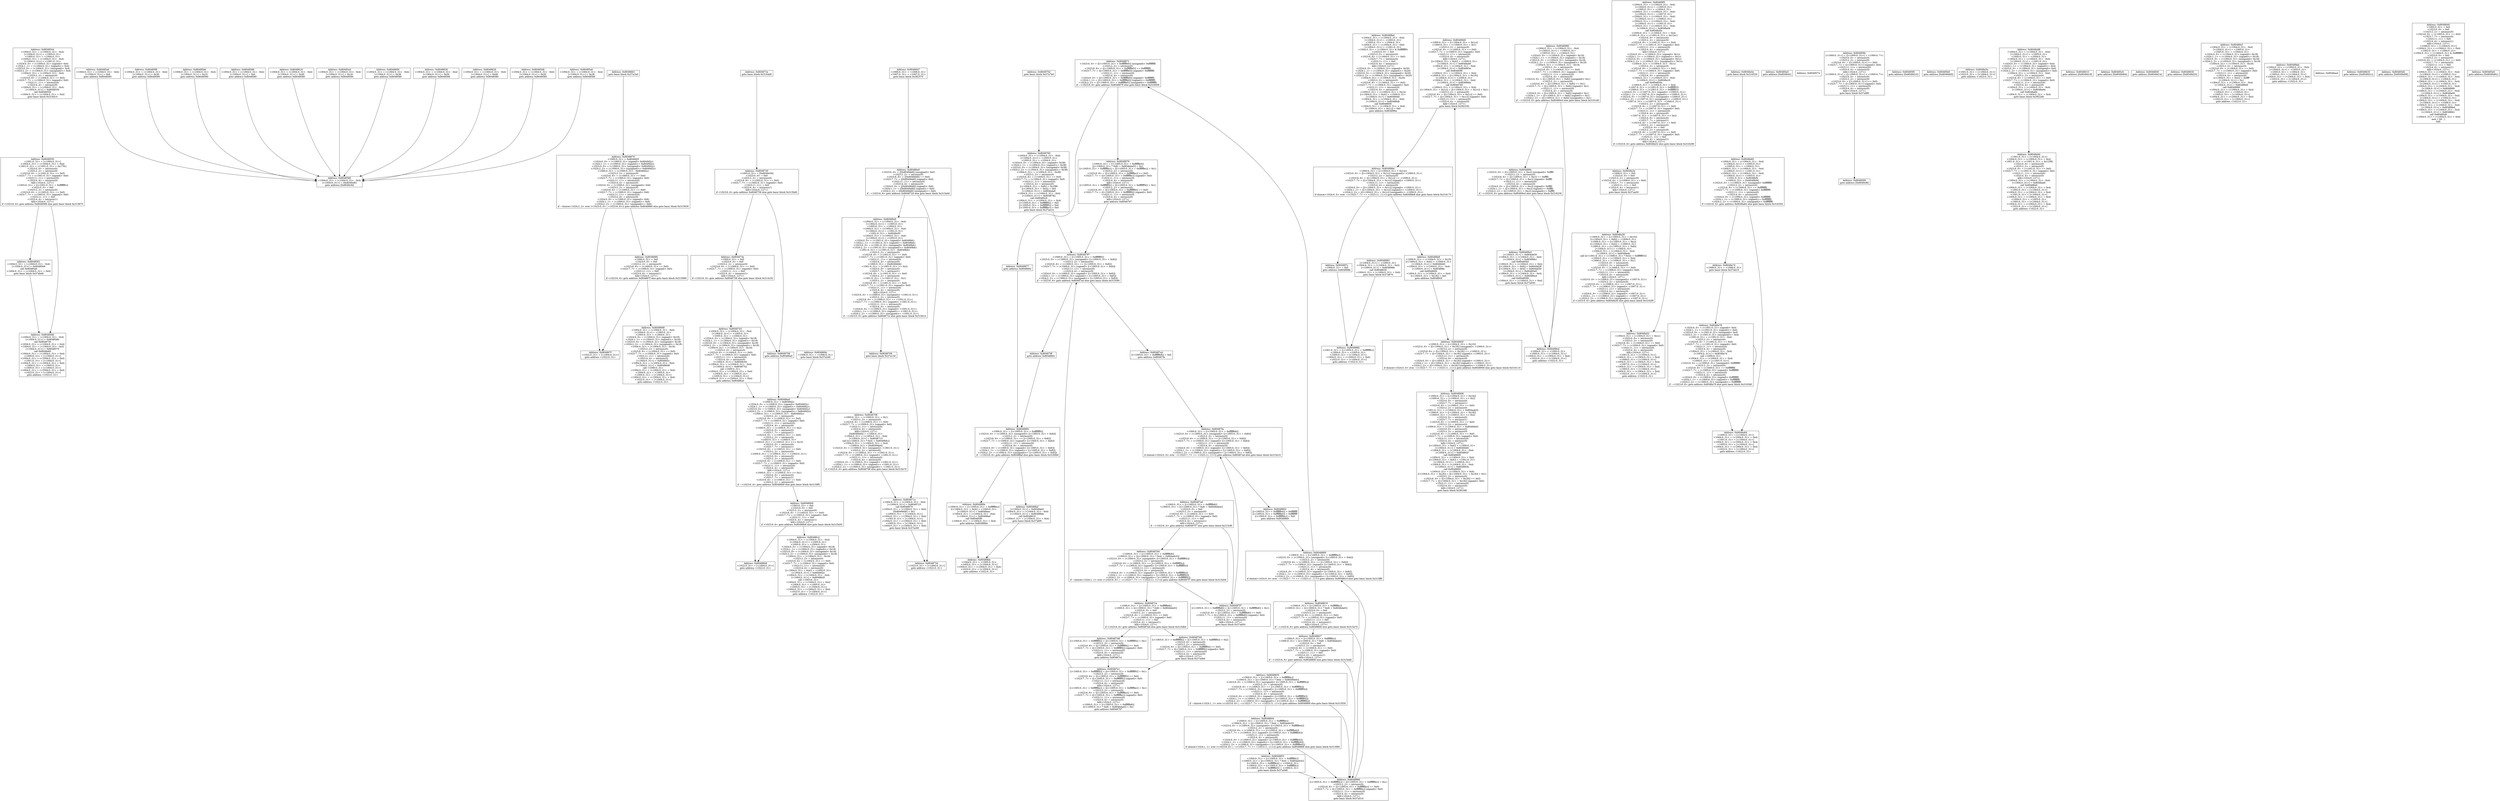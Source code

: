 digraph Program0x3138a0 {
basicBlock0x315810 [shape=box,label="Address: 0x8048544\n<1004:0..31> = (<1004:0..31> - 0x4)\n[<1004:0..31>] = <1005:0..31>\n<1005:0..31> = <1004:0..31>\n<1004:0..31> = (<1004:0..31> - 0x4)\n[<1004:0..31>] = <1001:0..31>\n<1024:0..0> = (<1004:0..31> (signed)< 0x4)\n<1024:1..1> = (<1004:0..31> (signed)<= 0x4)\n<1023:0..0> = (<1004:0..31> (unsigned)< 0x4)\n<1024:2..2> = (<1004:0..31> (unsigned)<= 0x4)\n<1004:0..31> = (<1004:0..31> - 0x4)\n<1023:2..2> = intrinsic(0)\n<1023:6..6> = (<1004:0..31> == 0x0)\n<1023:7..7> = (<1004:0..31> (signed)< 0x0)\n<1023:11..11> = intrinsic(0)\n<1023:4..4> = intrinsic(0)\n<1004:0..31> = (<1004:0..31> - 0x4)\n[<1004:0..31>] = 0x8048550\ncall 0x8048550\n<1004:0..31> = (<1004:0..31> + 0x4)\ngoto basic block 0x316410\n"];
basicBlock0x315870 [shape=box,label="Address: 0x8048561\n<1004:0..31> = (<1004:0..31> - 0x4)\n[<1004:0..31>] = 0x8048566\ncall 0x80485a0\n<1004:0..31> = (<1004:0..31> + 0x4)\ngoto basic block 0x37abd0\n"];
basicBlock0x3158d0 [shape=box,label="Address: 0x8048580\n<1004:0..31> = (<1004:0..31> - 0x4)\n[<1004:0..31>] = [0x8049cf0]\ngoto address [0x8049cf4]\n"];
basicBlock0x315930 [shape=box,label="Address: 0x804867f\n<1022:0..31> = [<1004:0..31>]\ngoto address <1022:0..31>\n"];
basicBlock0x315990 [shape=box,label="Address: 0x8048689\n<1004:0..31> = (<1004:0..31> - 0x4)\n[<1004:0..31>] = <1005:0..31>\n<1005:0..31> = <1004:0..31>\n<1024:0..0> = (<1004:0..31> (signed)< 0x18)\n<1024:1..1> = (<1004:0..31> (signed)<= 0x18)\n<1023:0..0> = (<1004:0..31> (unsigned)< 0x18)\n<1024:2..2> = (<1004:0..31> (unsigned)<= 0x18)\n<1004:0..31> = (<1004:0..31> - 0x18)\n<1023:2..2> = intrinsic(0)\n<1023:6..6> = (<1004:0..31> == 0x0)\n<1023:7..7> = (<1004:0..31> (signed)< 0x0)\n<1023:11..11> = intrinsic(0)\n<1023:4..4> = intrinsic(0)\n[<1004:0..31>] = 0x8049d2c\n<1004:0..31> = (<1004:0..31> - 0x4)\n[<1004:0..31>] = 0x8048698\ncall <1000:0..31>\n<1004:0..31> = (<1004:0..31> + 0x4)\n<1004:0..31> = <1005:0..31>\n<1005:0..31> = [<1004:0..31>]\n<1004:0..31> = (<1004:0..31> + 0x4)\n<1022:0..31> = [<1004:0..31>]\ngoto address <1022:0..31>\n"];
basicBlock0x3159f0 [shape=box,label="Address: 0x80486b8\n<1022:0..31> = [<1004:0..31>]\ngoto address <1022:0..31>\n"];
basicBlock0x315a50 [shape=box,label="Address: 0x80486c2\n<1004:0..31> = (<1004:0..31> - 0x4)\n[<1004:0..31>] = <1005:0..31>\n<1005:0..31> = <1004:0..31>\n<1024:0..0> = (<1004:0..31> (signed)< 0x18)\n<1024:1..1> = (<1004:0..31> (signed)<= 0x18)\n<1023:0..0> = (<1004:0..31> (unsigned)< 0x18)\n<1024:2..2> = (<1004:0..31> (unsigned)<= 0x18)\n<1004:0..31> = (<1004:0..31> - 0x18)\n<1023:2..2> = intrinsic(0)\n<1023:6..6> = (<1004:0..31> == 0x0)\n<1023:7..7> = (<1004:0..31> (signed)< 0x0)\n<1023:11..11> = intrinsic(0)\n<1023:4..4> = intrinsic(0)\n[(<1004:0..31> + 0x4)] = <1000:0..31>\n[<1004:0..31>] = 0x8049d2c\n<1004:0..31> = (<1004:0..31> - 0x4)\n[<1004:0..31>] = 0x80486d5\ncall <1003:0..31>\n<1004:0..31> = (<1004:0..31> + 0x4)\n<1004:0..31> = <1005:0..31>\n<1005:0..31> = [<1004:0..31>]\n<1004:0..31> = (<1004:0..31> + 0x4)\n<1022:0..31> = [<1004:0..31>]\ngoto address <1022:0..31>\n"];
basicBlock0x315ab0 [shape=box,label="Address: 0x80486e9\n<1004:0..31> = (<1004:0..31> - 0x4)\n[<1004:0..31>] = <1005:0..31>\n<1005:0..31> = <1004:0..31>\n<1004:0..31> = (<1004:0..31> - 0x4)\n[<1004:0..31>] = <1001:0..31>\n<1001:0..31> = 0x8049c00\n<1004:0..31> = (<1004:0..31> - 0x4)\n[<1004:0..31>] = <1003:0..31>\n<1024:0..0> = (<1001:0..31> (signed)< 0x8049bfc)\n<1024:1..1> = (<1001:0..31> (signed)<= 0x8049bfc)\n<1023:0..0> = (<1001:0..31> (unsigned)< 0x8049bfc)\n<1024:2..2> = (<1001:0..31> (unsigned)<= 0x8049bfc)\n<1001:0..31> = (<1001:0..31> - 0x8049bfc)\n<1023:2..2> = intrinsic(0)\n<1023:6..6> = (<1001:0..31> == 0x0)\n<1023:7..7> = (<1001:0..31> (signed)< 0x0)\n<1023:11..11> = intrinsic(0)\n<1023:4..4> = intrinsic(0)\n<1000:0..31> = [0x8049dd4]\n<1001:0..31> = (<1001:0..31> >> 0x2)\n<1023:0..0> = intrinsic(0)\n<1023:7..7> = intrinsic(1)\n<1023:6..6> = (<1001:0..31> == 0x0)\n<1023:2..2> = intrinsic(0)\n<1001:0..31> = (<1001:0..31> - 0x1)\n<1023:2..2> = intrinsic(0)\n<1023:6..6> = (<1001:0..31> == 0x0)\n<1023:7..7> = (<1001:0..31> (signed)< 0x0)\n<1023:11..11> = intrinsic(0)\n<1023:4..4> = intrinsic(0)\nkill(<1024:0..127>)\n<1023:0..0> = (<1000:0..31> (unsigned)< <1001:0..31>)\n<1023:2..2> = intrinsic(0)\n<1023:6..6> = (<1000:0..31> == <1001:0..31>)\n<1023:7..7> = (<1000:0..31> (signed)< <1001:0..31>)\n<1023:11..11> = intrinsic(0)\n<1023:4..4> = intrinsic(0)\n<1024:0..0> = (<1000:0..31> (signed)< <1001:0..31>)\n<1024:1..1> = (<1000:0..31> (signed)<= <1001:0..31>)\n<1024:2..2> = (<1000:0..31> (unsigned)<= <1001:0..31>)\nif ~<1023:0..0> goto address 0x804871e else goto basic block 0x315b10\n"];
basicBlock0x315b10 [shape=box,label="Address: 0x8048706\ngoto basic block 0x37a150\n"];
basicBlock0x315b70 [shape=box,label="Address: 0x804871e\n<1004:0..31> = (<1004:0..31> - 0x4)\n[<1004:0..31>] = 0x8048723\ncall 0x8048670\n<1004:0..31> = (<1004:0..31> + 0x4)\n[0x8049dd0] = 0x1\n<1000:0..31> = [<1004:0..31>]\n<1004:0..31> = (<1004:0..31> + 0x4)\n<1001:0..31> = [<1004:0..31>]\n<1004:0..31> = (<1004:0..31> + 0x4)\n<1005:0..31> = [<1004:0..31>]\n<1004:0..31> = (<1004:0..31> + 0x4)\ngoto basic block 0x37ac90\n"];
basicBlock0x315bd0 [shape=box,label="Address: 0x804873a\n<1000:0..31> = 0x0\n<1023:0..0> = 0x0\n<1023:2..2> = intrinsic(0)\n<1023:6..6> = (<1000:0..31> == 0x0)\n<1023:7..7> = (<1000:0..31> (signed)< 0x0)\n<1023:11..11> = 0x0\n<1023:4..4> = intrinsic(1)\nkill(<1024:0..127>)\nif <1023:6..6> goto address 0x8048758 else goto basic block 0x315c30\n"];
basicBlock0x315c30 [shape=box,label="Address: 0x8048743\n<1004:0..31> = (<1004:0..31> - 0x4)\n[<1004:0..31>] = <1005:0..31>\n<1005:0..31> = <1004:0..31>\n<1024:0..0> = (<1004:0..31> (signed)< 0x18)\n<1024:1..1> = (<1004:0..31> (signed)<= 0x18)\n<1023:0..0> = (<1004:0..31> (unsigned)< 0x18)\n<1024:2..2> = (<1004:0..31> (unsigned)<= 0x18)\n<1004:0..31> = (<1004:0..31> - 0x18)\n<1023:2..2> = intrinsic(0)\n<1023:6..6> = (<1004:0..31> == 0x0)\n<1023:7..7> = (<1004:0..31> (signed)< 0x0)\n<1023:11..11> = intrinsic(0)\n<1023:4..4> = intrinsic(0)\n[<1004:0..31>] = 0x8049c04\n<1004:0..31> = (<1004:0..31> - 0x4)\n[<1004:0..31>] = 0x8048752\ncall <1000:0..31>\n<1004:0..31> = (<1004:0..31> + 0x4)\n<1004:0..31> = <1005:0..31>\n<1005:0..31> = [<1004:0..31>]\n<1004:0..31> = (<1004:0..31> + 0x4)\ngoto address 0x80486a0\n"];
basicBlock0x315c90 [shape=box,label="Address: 0x804879f\ngoto address 0x8048892\n"];
basicBlock0x315cf0 [shape=box,label="Address: 0x80487bb\n<1000:0..31> = [(<1005:0..31> + 0xffffffe8)]\n<1000:0..31> = [((<1000:0..31> * 0x4) + 0x804adc0)]\n<1023:0..0> = (<1000:0..31> (unsigned)< [(<1005:0..31> + 0xfffffff4)])\n<1023:2..2> = intrinsic(0)\n<1023:6..6> = (<1000:0..31> == [(<1005:0..31> + 0xfffffff4)])\n<1023:7..7> = (<1000:0..31> (signed)< [(<1005:0..31> + 0xfffffff4)])\n<1023:11..11> = intrinsic(0)\n<1023:4..4> = intrinsic(0)\n<1024:0..0> = (<1000:0..31> (signed)< [(<1005:0..31> + 0xfffffff4)])\n<1024:1..1> = (<1000:0..31> (signed)<= [(<1005:0..31> + 0xfffffff4)])\n<1024:2..2> = (<1000:0..31> (unsigned)<= [(<1005:0..31> + 0xfffffff4)])\nif ~choice(<1024:1..1> over (<1023:6..6> | ~(<1023:7..7> == <1023:11..11>))) goto address 0x80487f7 else goto basic block 0x315d50\n"];
basicBlock0x315d50 [shape=box,label="Address: 0x80487ca\n<1000:0..31> = [(<1005:0..31> + 0xffffffe8)]\n<1000:0..31> = [((<1000:0..31> * 0x8) + 0x804bda0)]\n<1023:0..0> = 0x0\n<1023:2..2> = intrinsic(0)\n<1023:6..6> = (<1000:0..31> == 0x0)\n<1023:7..7> = (<1000:0..31> (signed)< 0x0)\n<1023:11..11> = 0x0\n<1023:4..4> = intrinsic(1)\nkill(<1024:0..127>)\nif <1023:6..6> goto address 0x80487dd else goto basic block 0x315db0\n"];
basicBlock0x315db0 [shape=box,label="Address: 0x80487d8\n[(<1005:0..31> + 0xfffffff4)] = ([(<1005:0..31> + 0xfffffff4)] + 0x1)\n<1023:2..2> = intrinsic(0)\n<1023:6..6> = ([(<1005:0..31> + 0xfffffff4)] == 0x0)\n<1023:7..7> = ([(<1005:0..31> + 0xfffffff4)] (signed)< 0x0)\n<1023:11..11> = intrinsic(0)\n<1023:4..4> = intrinsic(0)\nkill(<1024:0..127>)\ngoto address 0x80487e1\n"];
basicBlock0x315e10 [shape=box,label="Address: 0x8048802\n[(<1005:0..31> + 0xffffffe4)] = 0xffffffff\n[(<1005:0..31> + 0xffffffe0)] = 0xffffffff\n[(<1005:0..31> + 0xffffffdc)] = 0x0\ngoto address 0x8048869\n"];
basicBlock0x315e70 [shape=box,label="Address: 0x8048827\n<1000:0..31> = [(<1005:0..31> + 0xffffffdc)]\n<1000:0..31> = [((<1000:0..31> * 0x8) + 0x804bda4)]\n<1023:0..0> = 0x0\n<1023:2..2> = intrinsic(0)\n<1023:6..6> = (<1000:0..31> == 0x0)\n<1023:7..7> = (<1000:0..31> (signed)< 0x0)\n<1023:11..11> = 0x0\n<1023:4..4> = intrinsic(1)\nkill(<1024:0..127>)\nif ~<1023:6..6> goto address 0x8048866 else goto basic block 0x315ed0\n"];
basicBlock0x315ed0 [shape=box,label="Address: 0x8048835\n<1000:0..31> = [(<1005:0..31> + 0xffffffdc)]\n<1000:0..31> = [((<1000:0..31> * 0x4) + 0x8049de0)]\n<1023:0..0> = (<1000:0..31> (unsigned)< [(<1005:0..31> + 0xfffffff4)])\n<1023:2..2> = intrinsic(0)\n<1023:6..6> = (<1000:0..31> == [(<1005:0..31> + 0xfffffff4)])\n<1023:7..7> = (<1000:0..31> (signed)< [(<1005:0..31> + 0xfffffff4)])\n<1023:11..11> = intrinsic(0)\n<1023:4..4> = intrinsic(0)\n<1024:0..0> = (<1000:0..31> (signed)< [(<1005:0..31> + 0xfffffff4)])\n<1024:1..1> = (<1000:0..31> (signed)<= [(<1005:0..31> + 0xfffffff4)])\n<1024:2..2> = (<1000:0..31> (unsigned)<= [(<1005:0..31> + 0xfffffff4)])\nif ~choice(<1024:1..1> over (<1023:6..6> | ~(<1023:7..7> == <1023:11..11>))) goto address 0x8048866 else goto basic block 0x315f30\n"];
basicBlock0x315f30 [shape=box,label="Address: 0x8048844\n<1000:0..31> = [(<1005:0..31> + 0xffffffdc)]\n<1000:0..31> = [((<1000:0..31> * 0x4) + 0x804adc0)]\n<1023:0..0> = (<1000:0..31> (unsigned)< [(<1005:0..31> + 0xffffffe4)])\n<1023:2..2> = intrinsic(0)\n<1023:6..6> = (<1000:0..31> == [(<1005:0..31> + 0xffffffe4)])\n<1023:7..7> = (<1000:0..31> (signed)< [(<1005:0..31> + 0xffffffe4)])\n<1023:11..11> = intrinsic(0)\n<1023:4..4> = intrinsic(0)\n<1024:0..0> = (<1000:0..31> (signed)< [(<1005:0..31> + 0xffffffe4)])\n<1024:1..1> = (<1000:0..31> (signed)<= [(<1005:0..31> + 0xffffffe4)])\n<1024:2..2> = (<1000:0..31> (unsigned)<= [(<1005:0..31> + 0xffffffe4)])\nif choice(<1024:1..1> over (<1023:6..6> | ~(<1023:7..7> == <1023:11..11>))) goto address 0x8048866 else goto basic block 0x315f90\n"];
basicBlock0x315f90 [shape=box,label="Address: 0x8048853\n<1000:0..31> = [(<1005:0..31> + 0xffffffdc)]\n<1000:0..31> = [((<1000:0..31> * 0x4) + 0x804adc0)]\n[(<1005:0..31> + 0xffffffe4)] = <1000:0..31>\n<1000:0..31> = [(<1005:0..31> + 0xffffffdc)]\n[(<1005:0..31> + 0xffffffe0)] = <1000:0..31>\ngoto basic block 0x37a5d0\n"];
basicBlock0x315ff0 [shape=box,label="Address: 0x8048871\n<1023:0..0> = ([(<1005:0..31> + 0xffffffe0)] (unsigned)< 0xffffffff)\n<1023:2..2> = intrinsic(0)\n<1023:6..6> = ([(<1005:0..31> + 0xffffffe0)] == 0xffffffff)\n<1023:7..7> = ([(<1005:0..31> + 0xffffffe0)] (signed)< 0xffffffff)\n<1023:11..11> = intrinsic(0)\n<1023:4..4> = intrinsic(0)\n<1024:0..0> = ([(<1005:0..31> + 0xffffffe0)] (signed)< 0xffffffff)\n<1024:1..1> = ([(<1005:0..31> + 0xffffffe0)] (signed)<= 0xffffffff)\n<1024:2..2> = ([(<1005:0..31> + 0xffffffe0)] (unsigned)<= 0xffffffff)\nif ~<1023:6..6> goto address 0x8048879 else goto basic block 0x316050\n"];
basicBlock0x316050 [shape=box,label="Address: 0x8048877\ngoto address 0x8048892\n"];
basicBlock0x3160b0 [shape=box,label="Address: 0x804889a\n<1000:0..31> = [(<1005:0..31> + 0xffffffec)]\n[(<1004:0..31> + 0x4)] = <1000:0..31>\n[<1004:0..31>] = 0x8048aac\n<1004:0..31> = (<1004:0..31> - 0x4)\n[<1004:0..31>] = 0x80488ad\ncall 0x80485f0\n<1004:0..31> = (<1004:0..31> + 0x4)\ngoto address 0x80488bb\n"];
basicBlock0x316110 [shape=box,label="Address: 0x8048949\n<1000:0..31> = [(<1004:0..31> + 0x1c)]\n<1000:0..31> = (<1000:0..31> + 0x1)\n<1023:2..2> = intrinsic(0)\n<1023:6..6> = (<1000:0..31> == 0x0)\n<1023:7..7> = (<1000:0..31> (signed)< 0x0)\n<1023:11..11> = intrinsic(0)\n<1023:4..4> = intrinsic(0)\nkill(<1024:0..127>)\n[(<1004:0..31> + 0x4)] = <1000:0..31>\n[<1004:0..31>] = 0x8048ab8\n<1004:0..31> = (<1004:0..31> - 0x4)\n[<1004:0..31>] = 0x804895e\ncall 0x80485f0\n<1004:0..31> = (<1004:0..31> + 0x4)\n<1000:0..31> = [(<1004:0..31> + 0x10)]\n[<1004:0..31>] = <1000:0..31>\n<1004:0..31> = (<1004:0..31> - 0x4)\n[<1004:0..31>] = 0x804896a\ncall 0x8048760\n<1004:0..31> = (<1004:0..31> + 0x4)\n[(<1004:0..31> + 0x1c)] = ([(<1004:0..31> + 0x1c)] + 0x1)\n<1023:2..2> = intrinsic(0)\n<1023:6..6> = ([(<1004:0..31> + 0x1c)] == 0x0)\n<1023:7..7> = ([(<1004:0..31> + 0x1c)] (signed)< 0x0)\n<1023:11..11> = intrinsic(0)\n<1023:4..4> = intrinsic(0)\nkill(<1024:0..127>)\ngoto basic block 0x382330\n"];
basicBlock0x316170 [shape=box,label="Address: 0x804897c\n<1000:0..31> = 0x0\ngoto address 0x804898b\n"];
basicBlock0x3161d0 [shape=box,label="Address: 0x804899c\n<1023:0..0> = ([(<1005:0..31> + 0xc)] (unsigned)< 0xffff)\n<1023:2..2> = intrinsic(0)\n<1023:6..6> = ([(<1005:0..31> + 0xc)] == 0xffff)\n<1023:7..7> = ([(<1005:0..31> + 0xc)] (signed)< 0xffff)\n<1023:11..11> = intrinsic(0)\n<1023:4..4> = intrinsic(0)\n<1024:0..0> = ([(<1005:0..31> + 0xc)] (signed)< 0xffff)\n<1024:1..1> = ([(<1005:0..31> + 0xc)] (signed)<= 0xffff)\n<1024:2..2> = ([(<1005:0..31> + 0xc)] (unsigned)<= 0xffff)\nif ~<1023:6..6> goto address 0x80489cd else goto basic block 0x316230\n"];
basicBlock0x316230 [shape=box,label="Address: 0x80489a5\n[<1004:0..31>] = 0x804dd30\n<1004:0..31> = (<1004:0..31> - 0x4)\n[<1004:0..31>] = 0x80489b1\ncall 0x80485b0\n<1004:0..31> = (<1004:0..31> + 0x4)\n[(<1004:0..31> + 0x8)] = 0x8049d28\n[(<1004:0..31> + 0x4)] = 0x804dd30\n[<1004:0..31>] = 0x80485e0\n<1004:0..31> = (<1004:0..31> - 0x4)\n[<1004:0..31>] = 0x80489cd\ncall 0x8048590\n<1004:0..31> = (<1004:0..31> + 0x4)\ngoto basic block 0x37a930\n"];
basicBlock0x316290 [shape=box,label="Address: 0x8048a2e\n<1006:0..31> = 0x0\n<1023:0..0> = 0x0\n<1023:2..2> = intrinsic(0)\n<1023:6..6> = (<1006:0..31> == 0x0)\n<1023:7..7> = intrinsic(0)\n<1023:11..11> = 0x0\n<1023:4..4> = intrinsic(1)\nkill(<1024:0..127>)\ngoto basic block 0x37aa50\n"];
basicBlock0x3162f0 [shape=box,label="Address: 0x8048a52\n<1004:0..31> = (<1004:0..31> + 0x1c)\n<1023:0..0> = intrinsic(0)\n<1023:2..2> = intrinsic(0)\n<1023:6..6> = (<1004:0..31> == 0x0)\n<1023:7..7> = (<1004:0..31> (signed)< 0x0)\n<1023:11..11> = intrinsic(0)\n<1023:4..4> = intrinsic(0)\nkill(<1024:0..127>)\n<1001:0..31> = [<1004:0..31>]\n<1004:0..31> = (<1004:0..31> + 0x4)\n<1006:0..31> = [<1004:0..31>]\n<1004:0..31> = (<1004:0..31> + 0x4)\n<1007:0..31> = [<1004:0..31>]\n<1004:0..31> = (<1004:0..31> + 0x4)\n<1005:0..31> = [<1004:0..31>]\n<1004:0..31> = (<1004:0..31> + 0x4)\n<1022:0..31> = [<1004:0..31>]\ngoto address <1022:0..31>\n"];
basicBlock0x316350 [shape=box,label="Address: 0x8048a74\n<1006:0..31> = <1006:0..31>\ngoto basic block 0x37ab10\n"];
basicBlock0x3163b0 [shape=box,label="Address: 0x8048a84\n<1000:0..31> = [<1004:0..31>]\n<1004:0..31> = (<1004:0..31> + 0x4)\n<1001:0..31> = [<1004:0..31>]\n<1004:0..31> = (<1004:0..31> + 0x4)\n<1005:0..31> = [<1004:0..31>]\n<1004:0..31> = (<1004:0..31> + 0x4)\n<1022:0..31> = [<1004:0..31>]\ngoto address <1022:0..31>\n"];
basicBlock0x316410 [shape=box,label="Address: 0x8048550\n<1001:0..31> = [<1004:0..31>]\n<1004:0..31> = (<1004:0..31> + 0x4)\n<1001:0..31> = (<1001:0..31> + 0x179c)\n<1023:0..0> = intrinsic(0)\n<1023:2..2> = intrinsic(0)\n<1023:6..6> = (<1001:0..31> == 0x0)\n<1023:7..7> = (<1001:0..31> (signed)< 0x0)\n<1023:11..11> = intrinsic(0)\n<1023:4..4> = intrinsic(0)\nkill(<1024:0..127>)\n<1003:0..31> = [(<1001:0..31> + 0xfffffffc)]\n<1023:0..0> = 0x0\n<1023:2..2> = intrinsic(0)\n<1023:6..6> = (<1003:0..31> == 0x0)\n<1023:7..7> = (<1003:0..31> (signed)< 0x0)\n<1023:11..11> = 0x0\n<1023:4..4> = intrinsic(1)\nkill(<1024:0..127>)\nif <1023:6..6> goto address 0x8048566 else goto basic block 0x315870\n"];
basicBlock0x316470 [shape=box,label="Address: 0x80485a0\ngoto address [0x8049cfc]\n"];
basicBlock0x3164d0 [shape=box,label="Address: 0x8048730\n<1002:0..31> = [0x8049c04]\n<1023:0..0> = 0x0\n<1023:2..2> = intrinsic(0)\n<1023:6..6> = (<1002:0..31> == 0x0)\n<1023:7..7> = (<1002:0..31> (signed)< 0x0)\n<1023:11..11> = 0x0\n<1023:4..4> = intrinsic(1)\nkill(<1024:0..127>)\nif <1023:6..6> goto address 0x8048758 else goto basic block 0x315bd0\n"];
basicBlock0x316530 [shape=box,label="Address: 0x8048a60\n<1004:0..31> = (<1004:0..31> - 0x4)\n[<1004:0..31>] = <1005:0..31>\n<1005:0..31> = <1004:0..31>\n<1004:0..31> = (<1004:0..31> - 0x4)\n[<1004:0..31>] = <1001:0..31>\n<1004:0..31> = (<1004:0..31> - 0x4)\n[<1004:0..31>] = <1003:0..31>\n<1001:0..31> = 0x8049bf4\n<1000:0..31> = [0x8049bf4]\n<1023:0..0> = (<1000:0..31> (unsigned)< 0xffffffff)\n<1023:2..2> = intrinsic(0)\n<1023:6..6> = (<1000:0..31> == 0xffffffff)\n<1023:7..7> = (<1000:0..31> (signed)< 0xffffffff)\n<1023:11..11> = intrinsic(0)\n<1023:4..4> = intrinsic(0)\n<1024:0..0> = (<1000:0..31> (signed)< 0xffffffff)\n<1024:1..1> = (<1000:0..31> (signed)<= 0xffffffff)\n<1024:2..2> = (<1000:0..31> (unsigned)<= 0xffffffff)\nif <1023:6..6> goto address 0x8048a84 else goto basic block 0x316350\n"];
basicBlock0x316590 [shape=box,label="Address: 0x8048574\n"];
basicBlock0x3165f0 [shape=box,label="Address: 0x804858c\n[<1000:0..31>] = ([<1000:0..31>] + <1000:0..7>)\n<1023:0..0> = intrinsic(0)\n<1023:2..2> = intrinsic(0)\n<1023:6..6> = ([<1000:0..31>] == 0x0)\n<1023:7..7> = ([<1000:0..31>] (signed)< 0x0)\n<1023:11..11> = intrinsic(0)\n<1023:4..4> = intrinsic(0)\nkill(<1024:0..127>)\n[<1000:0..31>] = ([<1000:0..31>] + <1000:0..7>)\n<1023:0..0> = intrinsic(0)\n<1023:2..2> = intrinsic(0)\n<1023:6..6> = ([<1000:0..31>] == 0x0)\n<1023:7..7> = ([<1000:0..31>] (signed)< 0x0)\n<1023:11..11> = intrinsic(0)\n<1023:4..4> = intrinsic(0)\nkill(<1024:0..127>)\ngoto basic block 0x37a9f0\n"];
basicBlock0x379fd0 [shape=box,label="Address: 0x8048680\n<1000:0..31> = 0x0\n<1023:0..0> = 0x0\n<1023:2..2> = intrinsic(0)\n<1023:6..6> = (<1000:0..31> == 0x0)\n<1023:7..7> = (<1000:0..31> (signed)< 0x0)\n<1023:11..11> = 0x0\n<1023:4..4> = intrinsic(1)\nkill(<1024:0..127>)\nif <1023:6..6> goto address 0x804867f else goto basic block 0x315990\n"];
basicBlock0x37a030 [shape=box,label="Address: 0x804869a\n<1006:0..31> = <1006:0..31>\ngoto basic block 0x37a2d0\n"];
basicBlock0x37a090 [shape=box,label="Address: 0x80486b9\n<1003:0..31> = 0x0\n<1023:0..0> = 0x0\n<1023:2..2> = intrinsic(0)\n<1023:6..6> = (<1003:0..31> == 0x0)\n<1023:7..7> = (<1003:0..31> (signed)< 0x0)\n<1023:11..11> = 0x0\n<1023:4..4> = intrinsic(1)\nkill(<1024:0..127>)\nif <1023:6..6> goto address 0x80486b8 else goto basic block 0x315a50\n"];
basicBlock0x37a0f0 [shape=box,label="Address: 0x80486d7\n<1006:0..31> = <1006:0..31>\n<1007:0..31> = <1007:0..31>\ngoto basic block 0x382570\n"];
basicBlock0x37a150 [shape=box,label="Address: 0x8048708\n<1000:0..31> = (<1000:0..31> + 0x1)\n<1023:2..2> = intrinsic(0)\n<1023:6..6> = (<1000:0..31> == 0x0)\n<1023:7..7> = (<1000:0..31> (signed)< 0x0)\n<1023:11..11> = intrinsic(0)\n<1023:4..4> = intrinsic(0)\nkill(<1024:0..127>)\n[0x8049dd4] = <1000:0..31>\n<1004:0..31> = (<1004:0..31> - 0x4)\n[<1004:0..31>] = 0x8048715\ncall [((<1000:0..31> * 0x4) + 0x8049bfc)]\n<1004:0..31> = (<1004:0..31> + 0x4)\n<1000:0..31> = [0x8049dd4]\n<1023:0..0> = (<1000:0..31> (unsigned)< <1001:0..31>)\n<1023:2..2> = intrinsic(0)\n<1023:6..6> = (<1000:0..31> == <1001:0..31>)\n<1023:7..7> = (<1000:0..31> (signed)< <1001:0..31>)\n<1023:11..11> = intrinsic(0)\n<1023:4..4> = intrinsic(0)\n<1024:0..0> = (<1000:0..31> (signed)< <1001:0..31>)\n<1024:1..1> = (<1000:0..31> (signed)<= <1001:0..31>)\n<1024:2..2> = (<1000:0..31> (unsigned)<= <1001:0..31>)\nif <1023:0..0> goto address 0x8048708 else goto basic block 0x315b70\n"];
basicBlock0x37a1b0 [shape=box,label="Address: 0x8048670\n<1000:0..31> = 0x8049d2f\n<1024:0..0> = (<1000:0..31> (signed)< 0x8049d2c)\n<1024:1..1> = (<1000:0..31> (signed)<= 0x8049d2c)\n<1023:0..0> = (<1000:0..31> (unsigned)< 0x8049d2c)\n<1024:2..2> = (<1000:0..31> (unsigned)<= 0x8049d2c)\n<1000:0..31> = (<1000:0..31> - 0x8049d2c)\n<1023:2..2> = intrinsic(0)\n<1023:6..6> = (<1000:0..31> == 0x0)\n<1023:7..7> = (<1000:0..31> (signed)< 0x0)\n<1023:11..11> = intrinsic(0)\n<1023:4..4> = intrinsic(0)\n<1023:0..0> = (<1000:0..31> (unsigned)< 0x6)\n<1023:2..2> = intrinsic(0)\n<1023:6..6> = (<1000:0..31> == 0x6)\n<1023:7..7> = (<1000:0..31> (signed)< 0x6)\n<1023:11..11> = intrinsic(0)\n<1023:4..4> = intrinsic(0)\n<1024:0..0> = (<1000:0..31> (signed)< 0x6)\n<1024:1..1> = (<1000:0..31> (signed)<= 0x6)\n<1024:2..2> = (<1000:0..31> (unsigned)<= 0x6)\nif ~choice(<1024:2..2> over (<1023:0..0> | <1023:6..6>)) goto address 0x8048680 else goto basic block 0x315930\n"];
basicBlock0x37a210 [shape=box,label="Address: 0x804872e\ngoto basic block 0x3164d0\n"];
basicBlock0x37a270 [shape=box,label="Address: 0x8048758\ngoto address 0x80486a0\n"];
basicBlock0x37a2d0 [shape=box,label="Address: 0x80486a0\n<1000:0..31> = 0x8049d2c\n<1024:0..0> = (<1000:0..31> (signed)< 0x8049d2c)\n<1024:1..1> = (<1000:0..31> (signed)<= 0x8049d2c)\n<1023:0..0> = (<1000:0..31> (unsigned)< 0x8049d2c)\n<1024:2..2> = (<1000:0..31> (unsigned)<= 0x8049d2c)\n<1000:0..31> = (<1000:0..31> - 0x8049d2c)\n<1023:2..2> = intrinsic(0)\n<1023:6..6> = (<1000:0..31> == 0x0)\n<1023:7..7> = (<1000:0..31> (signed)< 0x0)\n<1023:11..11> = intrinsic(0)\n<1023:4..4> = intrinsic(0)\n<1000:0..31> = (<1000:0..31> >> 0x2)\n<1023:0..0> = intrinsic(0)\n<1023:7..7> = intrinsic(1)\n<1023:6..6> = (<1000:0..31> == 0x0)\n<1023:2..2> = intrinsic(0)\n<1003:0..31> = <1000:0..31>\n<1003:0..31> = (<1003:0..31> >>> 0x1f)\n<1023:0..0> = intrinsic(0)\n<1023:7..7> = intrinsic(1)\n<1023:6..6> = (<1003:0..31> == 0x0)\n<1023:2..2> = intrinsic(0)\n<1000:0..31> = (<1000:0..31> + <1003:0..31>)\n<1023:0..0> = intrinsic(0)\n<1023:2..2> = intrinsic(0)\n<1023:6..6> = (<1000:0..31> == 0x0)\n<1023:7..7> = (<1000:0..31> (signed)< 0x0)\n<1023:11..11> = intrinsic(0)\n<1023:4..4> = intrinsic(0)\nkill(<1024:0..127>)\n<1000:0..31> = (<1000:0..31> >> 0x1)\n<1023:0..0> = intrinsic(0)\n<1023:7..7> = intrinsic(1)\n<1023:6..6> = (<1000:0..31> == 0x0)\n<1023:2..2> = intrinsic(0)\nif ~<1023:6..6> goto address 0x80486b9 else goto basic block 0x3159f0\n"];
basicBlock0x37a330 [shape=box,label="Address: 0x8048892\n<1000:0..31> = [(<1005:0..31> + 0xfffffff0)]\n<1023:0..0> = (<1000:0..31> (unsigned)< [(<1005:0..31> + 0x8)])\n<1023:2..2> = intrinsic(0)\n<1023:6..6> = (<1000:0..31> == [(<1005:0..31> + 0x8)])\n<1023:7..7> = (<1000:0..31> (signed)< [(<1005:0..31> + 0x8)])\n<1023:11..11> = intrinsic(0)\n<1023:4..4> = intrinsic(0)\n<1024:0..0> = (<1000:0..31> (signed)< [(<1005:0..31> + 0x8)])\n<1024:1..1> = (<1000:0..31> (signed)<= [(<1005:0..31> + 0x8)])\n<1024:2..2> = (<1000:0..31> (unsigned)<= [(<1005:0..31> + 0x8)])\nif ~<1023:6..6> goto address 0x80488af else goto basic block 0x3160b0\n"];
basicBlock0x37a390 [shape=box,label="Address: 0x80487a4\n[(<1005:0..31> + 0xffffffe8)] = 0x0\ngoto address 0x80487fa\n"];
basicBlock0x37a3f0 [shape=box,label="Address: 0x80487f7\n[(<1005:0..31> + 0xffffffe8)] = ([(<1005:0..31> + 0xffffffe8)] + 0x1)\n<1023:2..2> = intrinsic(0)\n<1023:6..6> = ([(<1005:0..31> + 0xffffffe8)] == 0x0)\n<1023:7..7> = ([(<1005:0..31> + 0xffffffe8)] (signed)< 0x0)\n<1023:11..11> = intrinsic(0)\n<1023:4..4> = intrinsic(0)\nkill(<1024:0..127>)\ngoto basic block 0x37ad50\n"];
basicBlock0x37a450 [shape=box,label="Address: 0x80487dd\n[(<1005:0..31> + 0xfffffff4)] = ([(<1005:0..31> + 0xfffffff4)] + 0x2)\n<1023:0..0> = intrinsic(0)\n<1023:2..2> = intrinsic(0)\n<1023:6..6> = ([(<1005:0..31> + 0xfffffff4)] == 0x0)\n<1023:7..7> = ([(<1005:0..31> + 0xfffffff4)] (signed)< 0x0)\n<1023:11..11> = intrinsic(0)\n<1023:4..4> = intrinsic(0)\nkill(<1024:0..127>)\ngoto basic block 0x37a4b0\n"];
basicBlock0x37a4b0 [shape=box,label="Address: 0x80487e1\n[(<1005:0..31> + 0xfffffff0)] = ([(<1005:0..31> + 0xfffffff0)] + 0x1)\n<1023:2..2> = intrinsic(0)\n<1023:6..6> = ([(<1005:0..31> + 0xfffffff0)] == 0x0)\n<1023:7..7> = ([(<1005:0..31> + 0xfffffff0)] (signed)< 0x0)\n<1023:11..11> = intrinsic(0)\n<1023:4..4> = intrinsic(0)\nkill(<1024:0..127>)\n[(<1005:0..31> + 0xffffffec)] = ([(<1005:0..31> + 0xffffffec)] + 0x1)\n<1023:2..2> = intrinsic(0)\n<1023:6..6> = ([(<1005:0..31> + 0xffffffec)] == 0x0)\n<1023:7..7> = ([(<1005:0..31> + 0xffffffec)] (signed)< 0x0)\n<1023:11..11> = intrinsic(0)\n<1023:4..4> = intrinsic(0)\nkill(<1024:0..127>)\n<1000:0..31> = [(<1005:0..31> + 0xffffffe8)]\n[((<1000:0..31> * 0x8) + 0x804bda4)] = 0x1\ngoto address 0x8048797\n"];
basicBlock0x37a510 [shape=box,label="Address: 0x8048869\n<1000:0..31> = [(<1005:0..31> + 0xffffffdc)]\n<1023:0..0> = (<1000:0..31> (unsigned)< [(<1005:0..31> + 0x8)])\n<1023:2..2> = intrinsic(0)\n<1023:6..6> = (<1000:0..31> == [(<1005:0..31> + 0x8)])\n<1023:7..7> = (<1000:0..31> (signed)< [(<1005:0..31> + 0x8)])\n<1023:11..11> = intrinsic(0)\n<1023:4..4> = intrinsic(0)\n<1024:0..0> = (<1000:0..31> (signed)< [(<1005:0..31> + 0x8)])\n<1024:1..1> = (<1000:0..31> (signed)<= [(<1005:0..31> + 0x8)])\n<1024:2..2> = (<1000:0..31> (unsigned)<= [(<1005:0..31> + 0x8)])\nif choice(<1024:0..0> over ~(<1023:7..7> == <1023:11..11>)) goto address 0x8048819 else goto basic block 0x315ff0\n"];
basicBlock0x37a570 [shape=box,label="Address: 0x8048819\n<1000:0..31> = [(<1005:0..31> + 0xffffffdc)]\n<1000:0..31> = [((<1000:0..31> * 0x8) + 0x804bda0)]\n<1023:0..0> = 0x0\n<1023:2..2> = intrinsic(0)\n<1023:6..6> = (<1000:0..31> == 0x0)\n<1023:7..7> = (<1000:0..31> (signed)< 0x0)\n<1023:11..11> = 0x0\n<1023:4..4> = intrinsic(1)\nkill(<1024:0..127>)\nif ~<1023:6..6> goto address 0x8048866 else goto basic block 0x315e70\n"];
basicBlock0x37a5d0 [shape=box,label="Address: 0x8048866\n[(<1005:0..31> + 0xffffffdc)] = ([(<1005:0..31> + 0xffffffdc)] + 0x1)\n<1023:2..2> = intrinsic(0)\n<1023:6..6> = ([(<1005:0..31> + 0xffffffdc)] == 0x0)\n<1023:7..7> = ([(<1005:0..31> + 0xffffffdc)] (signed)< 0x0)\n<1023:11..11> = intrinsic(0)\n<1023:4..4> = intrinsic(0)\nkill(<1024:0..127>)\ngoto basic block 0x37a510\n"];
basicBlock0x37a630 [shape=box,label="Address: 0x8048879\n<1000:0..31> = [(<1005:0..31> + 0xffffffe0)]\n[((<1000:0..31> * 0x8) + 0x804bda0)] = 0x1\n[(<1005:0..31> + 0xffffffec)] = ([(<1005:0..31> + 0xffffffec)] + 0x1)\n<1023:2..2> = intrinsic(0)\n<1023:6..6> = ([(<1005:0..31> + 0xffffffec)] == 0x0)\n<1023:7..7> = ([(<1005:0..31> + 0xffffffec)] (signed)< 0x0)\n<1023:11..11> = intrinsic(0)\n<1023:4..4> = intrinsic(0)\nkill(<1024:0..127>)\n[(<1005:0..31> + 0xfffffff4)] = ([(<1005:0..31> + 0xfffffff4)] + 0x1)\n<1023:2..2> = intrinsic(0)\n<1023:6..6> = ([(<1005:0..31> + 0xfffffff4)] == 0x0)\n<1023:7..7> = ([(<1005:0..31> + 0xfffffff4)] (signed)< 0x0)\n<1023:11..11> = intrinsic(0)\n<1023:4..4> = intrinsic(0)\nkill(<1024:0..127>)\ngoto address 0x8048797\n"];
basicBlock0x37a690 [shape=box,label="Address: 0x80485f0\ngoto address [0x8049d10]\n"];
basicBlock0x37a6f0 [shape=box,label="Address: 0x80488bb\n<1004:0..31> = <1005:0..31>\n<1005:0..31> = [<1004:0..31>]\n<1004:0..31> = (<1004:0..31> + 0x4)\n<1022:0..31> = [<1004:0..31>]\ngoto address <1022:0..31>\n"];
basicBlock0x37a750 [shape=box,label="Address: 0x80488af\n[<1004:0..31>] = 0x8048ab0\n<1004:0..31> = (<1004:0..31> - 0x4)\n[<1004:0..31>] = 0x80488bb\ncall 0x8048610\n<1004:0..31> = (<1004:0..31> + 0x4)\ngoto basic block 0x37a6f0\n"];
basicBlock0x37a7b0 [shape=box,label="Address: 0x8048760\n<1004:0..31> = (<1004:0..31> - 0x4)\n[<1004:0..31>] = <1005:0..31>\n<1005:0..31> = <1004:0..31>\n<1024:0..0> = (<1004:0..31> (signed)< 0x38)\n<1024:1..1> = (<1004:0..31> (signed)<= 0x38)\n<1023:0..0> = (<1004:0..31> (unsigned)< 0x38)\n<1024:2..2> = (<1004:0..31> (unsigned)<= 0x38)\n<1004:0..31> = (<1004:0..31> - 0x38)\n<1023:2..2> = intrinsic(0)\n<1023:6..6> = (<1004:0..31> == 0x0)\n<1023:7..7> = (<1004:0..31> (signed)< 0x0)\n<1023:11..11> = intrinsic(0)\n<1023:4..4> = intrinsic(0)\n[(<1004:0..31> + 0x8)] = 0x1f90\n[(<1004:0..31> + 0x4)] = 0x0\n[<1004:0..31>] = 0x804bda0\n<1004:0..31> = (<1004:0..31> - 0x4)\n[<1004:0..31>] = 0x8048782\ncall 0x80485c0\n<1004:0..31> = (<1004:0..31> + 0x4)\n[(<1005:0..31> + 0xfffffff4)] = 0x0\n[(<1005:0..31> + 0xfffffff0)] = 0x0\n[(<1005:0..31> + 0xffffffec)] = 0x0\ngoto basic block 0x37ae10\n"];
basicBlock0x37a810 [shape=box,label="Address: 0x80488e8\n<1000:0..31> = (<1004:0..31> + 0x10)\n[(<1004:0..31> + 0x4)] = <1000:0..31>\n[<1004:0..31>] = 0x8049d40\n<1004:0..31> = (<1004:0..31> - 0x4)\n[<1004:0..31>] = 0x80488fc\ncall 0x8048600\n<1004:0..31> = (<1004:0..31> + 0x4)\n[(<1004:0..31> + 0x18)] = 0x0\ngoto address 0x804893f\n"];
basicBlock0x37a870 [shape=box,label="Address: 0x804898b\n<1001:0..31> = [(<1005:0..31> + 0xfffffffc)]\n<1004:0..31> = <1005:0..31>\n<1005:0..31> = [<1004:0..31>]\n<1004:0..31> = (<1004:0..31> + 0x4)\n<1022:0..31> = [<1004:0..31>]\ngoto address <1022:0..31>\n"];
basicBlock0x37a8d0 [shape=box,label="Address: 0x8048983\n[<1004:0..31>] = <1000:0..31>\n<1004:0..31> = (<1004:0..31> - 0x4)\n[<1004:0..31>] = 0x804898b\ncall 0x8048630\n<1004:0..31> = (<1004:0..31> + 0x4)\ngoto basic block 0x37a870\n"];
basicBlock0x37a930 [shape=box,label="Address: 0x80489cd\n<1004:0..31> = <1005:0..31>\n<1005:0..31> = [<1004:0..31>]\n<1004:0..31> = (<1004:0..31> + 0x4)\n<1022:0..31> = [<1004:0..31>]\ngoto address <1022:0..31>\n"];
basicBlock0x37a990 [shape=box,label="Address: 0x80485b0\ngoto address [0x8049d00]\n"];
basicBlock0x37a9f0 [shape=box,label="Address: 0x8048590\ngoto address [0x8049cf8]\n"];
basicBlock0x37aa50 [shape=box,label="Address: 0x8048a30\n<1000:0..31> = [(<1005:0..31> + 0x10)]\n[(<1004:0..31> + 0x8)] = <1000:0..31>\n<1000:0..31> = [(<1005:0..31> + 0xc)]\n[(<1004:0..31> + 0x4)] = <1000:0..31>\n<1000:0..31> = [(<1005:0..31> + 0x8)]\n[<1004:0..31>] = <1000:0..31>\n<1004:0..31> = (<1004:0..31> - 0x4)\n[<1004:0..31>] = 0x8048a4b\ncall [((<1001:0..31> + (<1006:0..31> * 0x4)) + 0xffffff03)]\n<1004:0..31> = (<1004:0..31> + 0x4)\n<1006:0..31> = (<1006:0..31> + 0x1)\n<1023:0..0> = intrinsic(0)\n<1023:2..2> = intrinsic(0)\n<1023:6..6> = (<1006:0..31> == 0x0)\n<1023:7..7> = (<1006:0..31> (signed)< 0x0)\n<1023:11..11> = intrinsic(0)\n<1023:4..4> = intrinsic(0)\nkill(<1024:0..127>)\n<1023:0..0> = (<1006:0..31> (unsigned)< <1007:0..31>)\n<1023:2..2> = intrinsic(0)\n<1023:6..6> = (<1006:0..31> == <1007:0..31>)\n<1023:7..7> = (<1006:0..31> (signed)< <1007:0..31>)\n<1023:11..11> = intrinsic(0)\n<1023:4..4> = intrinsic(0)\n<1024:0..0> = (<1006:0..31> (signed)< <1007:0..31>)\n<1024:1..1> = (<1006:0..31> (signed)<= <1007:0..31>)\n<1024:2..2> = (<1006:0..31> (unsigned)<= <1007:0..31>)\nif <1023:0..0> goto address 0x8048a30 else goto basic block 0x3162f0\n"];
basicBlock0x37aab0 [shape=box,label="Address: 0x8048a5a\n<1001:0..31> = [<1004:0..31>]\n<1022:0..31> = [<1004:0..31>]\ngoto address <1022:0..31>\n"];
basicBlock0x37ab10 [shape=box,label="Address: 0x8048a78\n<1024:0..0> = (<1001:0..31> (signed)< 0x4)\n<1024:1..1> = (<1001:0..31> (signed)<= 0x4)\n<1023:0..0> = (<1001:0..31> (unsigned)< 0x4)\n<1024:2..2> = (<1001:0..31> (unsigned)<= 0x4)\n<1001:0..31> = (<1001:0..31> - 0x4)\n<1023:2..2> = intrinsic(0)\n<1023:6..6> = (<1001:0..31> == 0x0)\n<1023:7..7> = (<1001:0..31> (signed)< 0x0)\n<1023:11..11> = intrinsic(0)\n<1023:4..4> = intrinsic(0)\n<1004:0..31> = (<1004:0..31> - 0x4)\n[<1004:0..31>] = 0x8048a7d\ncall <1000:0..31>\n<1004:0..31> = (<1004:0..31> + 0x4)\n<1000:0..31> = [<1001:0..31>]\n<1023:0..0> = (<1000:0..31> (unsigned)< 0xffffffff)\n<1023:2..2> = intrinsic(0)\n<1023:6..6> = (<1000:0..31> == 0xffffffff)\n<1023:7..7> = (<1000:0..31> (signed)< 0xffffffff)\n<1023:11..11> = intrinsic(0)\n<1023:4..4> = intrinsic(0)\n<1024:0..0> = (<1000:0..31> (signed)< 0xffffffff)\n<1024:1..1> = (<1000:0..31> (signed)<= 0xffffffff)\n<1024:2..2> = (<1000:0..31> (unsigned)<= 0xffffffff)\nif ~<1023:6..6> goto address 0x8048a78 else goto basic block 0x3163b0\n"];
basicBlock0x37ab70 [shape=box,label="Address: 0x8048a88\n<1004:0..31> = (<1004:0..31> - 0x4)\n[<1004:0..31>] = <1005:0..31>\n<1005:0..31> = <1004:0..31>\n<1004:0..31> = (<1004:0..31> - 0x4)\n[<1004:0..31>] = <1001:0..31>\n<1024:0..0> = (<1004:0..31> (signed)< 0x4)\n<1024:1..1> = (<1004:0..31> (signed)<= 0x4)\n<1023:0..0> = (<1004:0..31> (unsigned)< 0x4)\n<1024:2..2> = (<1004:0..31> (unsigned)<= 0x4)\n<1004:0..31> = (<1004:0..31> - 0x4)\n<1023:2..2> = intrinsic(0)\n<1023:6..6> = (<1004:0..31> == 0x0)\n<1023:7..7> = (<1004:0..31> (signed)< 0x0)\n<1023:11..11> = intrinsic(0)\n<1023:4..4> = intrinsic(0)\n<1004:0..31> = (<1004:0..31> - 0x4)\n[<1004:0..31>] = 0x8048a94\ncall 0x8048a94\n<1004:0..31> = (<1004:0..31> + 0x4)\ngoto basic block 0x3822d0\n"];
basicBlock0x37abd0 [shape=box,label="Address: 0x8048566\n<1004:0..31> = (<1004:0..31> - 0x4)\n[<1004:0..31>] = 0x804856b\ncall 0x8048730\n<1004:0..31> = (<1004:0..31> + 0x4)\n<1004:0..31> = (<1004:0..31> - 0x4)\n[<1004:0..31>] = 0x8048570\ncall 0x8048a60\n<1004:0..31> = (<1004:0..31> + 0x4)\n<1000:0..31> = [<1004:0..31>]\n<1004:0..31> = (<1004:0..31> + 0x4)\n<1001:0..31> = [<1004:0..31>]\n<1004:0..31> = (<1004:0..31> + 0x4)\n<1004:0..31> = <1005:0..31>\n<1005:0..31> = [<1004:0..31>]\n<1004:0..31> = (<1004:0..31> + 0x4)\n<1022:0..31> = [<1004:0..31>]\ngoto address <1022:0..31>\n"];
basicBlock0x37ac30 [shape=box,label="Address: 0x80485a6\n<1004:0..31> = (<1004:0..31> - 0x4)\n[<1004:0..31>] = 0x8\ngoto address 0x8048580\n"];
basicBlock0x37ac90 [shape=box,label="Address: 0x804872d\n<1022:0..31> = [<1004:0..31>]\ngoto address <1022:0..31>\n"];
basicBlock0x37acf0 [shape=box,label="Address: 0x804875d\ngoto basic block 0x37a7b0\n"];
basicBlock0x37ad50 [shape=box,label="Address: 0x80487fa\n<1000:0..31> = [(<1005:0..31> + 0xffffffe8)]\n<1023:0..0> = (<1000:0..31> (unsigned)< [(<1005:0..31> + 0x8)])\n<1023:2..2> = intrinsic(0)\n<1023:6..6> = (<1000:0..31> == [(<1005:0..31> + 0x8)])\n<1023:7..7> = (<1000:0..31> (signed)< [(<1005:0..31> + 0x8)])\n<1023:11..11> = intrinsic(0)\n<1023:4..4> = intrinsic(0)\n<1024:0..0> = (<1000:0..31> (signed)< [(<1005:0..31> + 0x8)])\n<1024:1..1> = (<1000:0..31> (signed)<= [(<1005:0..31> + 0x8)])\n<1024:2..2> = (<1000:0..31> (unsigned)<= [(<1005:0..31> + 0x8)])\nif choice(<1024:0..0> over ~(<1023:7..7> == <1023:11..11>)) goto address 0x80487ad else goto basic block 0x315e10\n"];
basicBlock0x37adb0 [shape=box,label="Address: 0x80487ad\n<1000:0..31> = [(<1005:0..31> + 0xffffffe8)]\n<1000:0..31> = [((<1000:0..31> * 0x8) + 0x804bda4)]\n<1023:0..0> = 0x0\n<1023:2..2> = intrinsic(0)\n<1023:6..6> = (<1000:0..31> == 0x0)\n<1023:7..7> = (<1000:0..31> (signed)< 0x0)\n<1023:11..11> = 0x0\n<1023:4..4> = intrinsic(1)\nkill(<1024:0..127>)\nif ~<1023:6..6> goto address 0x80487f7 else goto basic block 0x315cf0\n"];
basicBlock0x37ae10 [shape=box,label="Address: 0x8048797\n<1000:0..31> = [(<1005:0..31> + 0xfffffff0)]\n<1023:0..0> = (<1000:0..31> (unsigned)< [(<1005:0..31> + 0x8)])\n<1023:2..2> = intrinsic(0)\n<1023:6..6> = (<1000:0..31> == [(<1005:0..31> + 0x8)])\n<1023:7..7> = (<1000:0..31> (signed)< [(<1005:0..31> + 0x8)])\n<1023:11..11> = intrinsic(0)\n<1023:4..4> = intrinsic(0)\n<1024:0..0> = (<1000:0..31> (signed)< [(<1005:0..31> + 0x8)])\n<1024:1..1> = (<1000:0..31> (signed)<= [(<1005:0..31> + 0x8)])\n<1024:2..2> = (<1000:0..31> (unsigned)<= [(<1005:0..31> + 0x8)])\nif ~<1023:6..6> goto address 0x80487a4 else goto basic block 0x315c90\n"];
basicBlock0x37ae70 [shape=box,label="Address: 0x80485f6\n<1004:0..31> = (<1004:0..31> - 0x4)\n[<1004:0..31>] = 0x30\ngoto address 0x8048580\n"];
basicBlock0x37aed0 [shape=box,label="Address: 0x80488bd\n<1004:0..31> = (<1004:0..31> - 0x4)\n[<1004:0..31>] = <1005:0..31>\n<1005:0..31> = <1004:0..31>\n<1004:0..31> = (<1004:0..31> - 0x4)\n[<1004:0..31>] = <1001:0..31>\n<1004:0..31> = (<1004:0..31> & 0xfffffff0)\n<1023:0..0> = 0x0\n<1023:2..2> = intrinsic(0)\n<1023:6..6> = (<1004:0..31> == 0x0)\n<1023:7..7> = intrinsic(0)\n<1023:11..11> = 0x0\n<1023:4..4> = intrinsic(1)\nkill(<1024:0..127>)\n<1024:0..0> = (<1004:0..31> (signed)< 0x20)\n<1024:1..1> = (<1004:0..31> (signed)<= 0x20)\n<1023:0..0> = (<1004:0..31> (unsigned)< 0x20)\n<1024:2..2> = (<1004:0..31> (unsigned)<= 0x20)\n<1004:0..31> = (<1004:0..31> - 0x20)\n<1023:2..2> = intrinsic(0)\n<1023:6..6> = (<1004:0..31> == 0x0)\n<1023:7..7> = (<1004:0..31> (signed)< 0x0)\n<1023:11..11> = intrinsic(0)\n<1023:4..4> = intrinsic(0)\n<1000:0..31> = (<1004:0..31> + 0x14)\n[(<1004:0..31> + 0x4)] = <1000:0..31>\n[<1004:0..31>] = 0x8049d40\n<1004:0..31> = (<1004:0..31> - 0x4)\n[<1004:0..31>] = 0x80488db\ncall 0x8048600\n<1004:0..31> = (<1004:0..31> + 0x4)\n[(<1004:0..31> + 0x1c)] = 0x0\ngoto address 0x804896e\n"];
basicBlock0x37af30 [shape=box,label="Address: 0x8048610\ngoto address [0x8049d18]\n"];
basicBlock0x381f10 [shape=box,label="Address: 0x80485c0\ngoto address [0x8049d04]\n"];
basicBlock0x381f70 [shape=box,label="Address: 0x8048600\ngoto address [0x8049d14]\n"];
basicBlock0x381fd0 [shape=box,label="Address: 0x804893f\n<1000:0..31> = [(<1004:0..31> + 0x10)]\n<1023:0..0> = ([(<1004:0..31> + 0x18)] (unsigned)< <1000:0..31>)\n<1023:2..2> = intrinsic(0)\n<1023:6..6> = ([(<1004:0..31> + 0x18)] == <1000:0..31>)\n<1023:7..7> = ([(<1004:0..31> + 0x18)] (signed)< <1000:0..31>)\n<1023:11..11> = intrinsic(0)\n<1023:4..4> = intrinsic(0)\n<1024:0..0> = ([(<1004:0..31> + 0x18)] (signed)< <1000:0..31>)\n<1024:1..1> = ([(<1004:0..31> + 0x18)] (signed)<= <1000:0..31>)\n<1024:2..2> = ([(<1004:0..31> + 0x18)] (unsigned)<= <1000:0..31>)\nif choice(<1024:0..0> over ~(<1023:7..7> == <1023:11..11>)) goto address 0x8048906 else goto basic block 0x316110\n"];
basicBlock0x382030 [shape=box,label="Address: 0x8048906\n<1000:0..31> = [(<1004:0..31> + 0x18)]\n<1000:0..31> = (<1000:0..31> << 0x2)\n<1023:0..0> = intrinsic(0)\n<1023:7..7> = intrinsic(1)\n<1023:6..6> = (<1000:0..31> == 0x0)\n<1023:2..2> = intrinsic(0)\n<1001:0..31> = (<1000:0..31> + 0x804adc0)\n<1000:0..31> = [(<1004:0..31> + 0x18)]\n<1000:0..31> = (<1000:0..31> << 0x2)\n<1023:0..0> = intrinsic(0)\n<1023:7..7> = intrinsic(1)\n<1023:6..6> = (<1000:0..31> == 0x0)\n<1023:2..2> = intrinsic(0)\n<1000:0..31> = (<1000:0..31> + 0x8049de0)\n<1023:0..0> = intrinsic(0)\n<1023:2..2> = intrinsic(0)\n<1023:6..6> = (<1000:0..31> == 0x0)\n<1023:7..7> = (<1000:0..31> (signed)< 0x0)\n<1023:11..11> = intrinsic(0)\n<1023:4..4> = intrinsic(0)\nkill(<1024:0..127>)\n[(<1004:0..31> + 0x4)] = <1000:0..31>\n[<1004:0..31>] = 0x8049d40\n<1004:0..31> = (<1004:0..31> - 0x4)\n[<1004:0..31>] = 0x804892f\ncall 0x8048600\n<1004:0..31> = (<1004:0..31> + 0x4)\n[(<1004:0..31> + 0x4)] = <1001:0..31>\n[<1004:0..31>] = <1000:0..31>\n<1004:0..31> = (<1004:0..31> - 0x4)\n[<1004:0..31>] = 0x804893b\ncall 0x8048600\n<1004:0..31> = (<1004:0..31> + 0x4)\n[(<1004:0..31> + 0x18)] = ([(<1004:0..31> + 0x18)] + 0x1)\n<1023:2..2> = intrinsic(0)\n<1023:6..6> = ([(<1004:0..31> + 0x18)] == 0x0)\n<1023:7..7> = ([(<1004:0..31> + 0x18)] (signed)< 0x0)\n<1023:11..11> = intrinsic(0)\n<1023:4..4> = intrinsic(0)\nkill(<1024:0..127>)\ngoto basic block 0x381fd0\n"];
basicBlock0x382090 [shape=box,label="Address: 0x8048990\n<1004:0..31> = (<1004:0..31> - 0x4)\n[<1004:0..31>] = <1005:0..31>\n<1005:0..31> = <1004:0..31>\n<1024:0..0> = (<1004:0..31> (signed)< 0x18)\n<1024:1..1> = (<1004:0..31> (signed)<= 0x18)\n<1023:0..0> = (<1004:0..31> (unsigned)< 0x18)\n<1024:2..2> = (<1004:0..31> (unsigned)<= 0x18)\n<1004:0..31> = (<1004:0..31> - 0x18)\n<1023:2..2> = intrinsic(0)\n<1023:6..6> = (<1004:0..31> == 0x0)\n<1023:7..7> = (<1004:0..31> (signed)< 0x0)\n<1023:11..11> = intrinsic(0)\n<1023:4..4> = intrinsic(0)\n<1023:0..0> = ([(<1005:0..31> + 0x8)] (unsigned)< 0x1)\n<1023:2..2> = intrinsic(0)\n<1023:6..6> = ([(<1005:0..31> + 0x8)] == 0x1)\n<1023:7..7> = ([(<1005:0..31> + 0x8)] (signed)< 0x1)\n<1023:11..11> = intrinsic(0)\n<1023:4..4> = intrinsic(0)\n<1024:0..0> = ([(<1005:0..31> + 0x8)] (signed)< 0x1)\n<1024:1..1> = ([(<1005:0..31> + 0x8)] (signed)<= 0x1)\n<1024:2..2> = ([(<1005:0..31> + 0x8)] (unsigned)<= 0x1)\nif ~<1023:6..6> goto address 0x80489cd else goto basic block 0x3161d0\n"];
basicBlock0x3820f0 [shape=box,label="Address: 0x8048630\ngoto address [0x8049d20]\n"];
basicBlock0x382150 [shape=box,label="Address: 0x80489cf\n<1004:0..31> = (<1004:0..31> - 0x4)\n[<1004:0..31>] = <1005:0..31>\n<1005:0..31> = <1004:0..31>\n<1024:0..0> = (<1004:0..31> (signed)< 0x18)\n<1024:1..1> = (<1004:0..31> (signed)<= 0x18)\n<1023:0..0> = (<1004:0..31> (unsigned)< 0x18)\n<1024:2..2> = (<1004:0..31> (unsigned)<= 0x18)\n<1004:0..31> = (<1004:0..31> - 0x18)\n<1023:2..2> = intrinsic(0)\n<1023:6..6> = (<1004:0..31> == 0x0)\n<1023:7..7> = (<1004:0..31> (signed)< 0x0)\n<1023:11..11> = intrinsic(0)\n<1023:4..4> = intrinsic(0)\n[(<1004:0..31> + 0x4)] = 0xffff\n[<1004:0..31>] = 0x1\n<1004:0..31> = (<1004:0..31> - 0x4)\n[<1004:0..31>] = 0x80489e9\ncall 0x8048990\n<1004:0..31> = (<1004:0..31> + 0x4)\n<1004:0..31> = <1005:0..31>\n<1005:0..31> = [<1004:0..31>]\n<1004:0..31> = (<1004:0..31> + 0x4)\n<1022:0..31> = [<1004:0..31>]\ngoto address <1022:0..31>\n"];
basicBlock0x3821b0 [shape=box,label="Address: 0x80485b6\n<1004:0..31> = (<1004:0..31> - 0x4)\n[<1004:0..31>] = 0x10\ngoto address 0x8048580\n"];
basicBlock0x382210 [shape=box,label="Address: 0x8048596\n<1004:0..31> = (<1004:0..31> - 0x4)\n[<1004:0..31>] = 0x0\ngoto address 0x8048580\n"];
basicBlock0x382270 [shape=box,label="Address: 0x8048a5e\ngoto basic block 0x316530\n"];
basicBlock0x3822d0 [shape=box,label="Address: 0x8048a94\n<1001:0..31> = [<1004:0..31>]\n<1004:0..31> = (<1004:0..31> + 0x4)\n<1001:0..31> = (<1001:0..31> + 0x1258)\n<1023:0..0> = intrinsic(0)\n<1023:2..2> = intrinsic(0)\n<1023:6..6> = (<1001:0..31> == 0x0)\n<1023:7..7> = (<1001:0..31> (signed)< 0x0)\n<1023:11..11> = intrinsic(0)\n<1023:4..4> = intrinsic(0)\nkill(<1024:0..127>)\n<1004:0..31> = (<1004:0..31> - 0x4)\n[<1004:0..31>] = 0x8048aa0\ncall 0x80486e0\n<1004:0..31> = (<1004:0..31> + 0x4)\n<1002:0..31> = [<1004:0..31>]\n<1004:0..31> = (<1004:0..31> + 0x4)\n<1001:0..31> = [<1004:0..31>]\n<1004:0..31> = (<1004:0..31> + 0x4)\n<1004:0..31> = <1005:0..31>\n<1005:0..31> = [<1004:0..31>]\n<1004:0..31> = (<1004:0..31> + 0x4)\n<1022:0..31> = [<1004:0..31>]\ngoto address <1022:0..31>\n"];
basicBlock0x382330 [shape=box,label="Address: 0x804896e\n<1000:0..31> = [(<1004:0..31> + 0x14)]\n<1023:0..0> = ([(<1004:0..31> + 0x1c)] (unsigned)< <1000:0..31>)\n<1023:2..2> = intrinsic(0)\n<1023:6..6> = ([(<1004:0..31> + 0x1c)] == <1000:0..31>)\n<1023:7..7> = ([(<1004:0..31> + 0x1c)] (signed)< <1000:0..31>)\n<1023:11..11> = intrinsic(0)\n<1023:4..4> = intrinsic(0)\n<1024:0..0> = ([(<1004:0..31> + 0x1c)] (signed)< <1000:0..31>)\n<1024:1..1> = ([(<1004:0..31> + 0x1c)] (signed)<= <1000:0..31>)\n<1024:2..2> = ([(<1004:0..31> + 0x1c)] (unsigned)<= <1000:0..31>)\nif choice(<1024:0..0> over ~(<1023:7..7> == <1023:11..11>)) goto address 0x80488e8 else goto basic block 0x316170\n"];
basicBlock0x382390 [shape=box,label="Address: 0x8048616\n<1004:0..31> = (<1004:0..31> - 0x4)\n[<1004:0..31>] = 0x40\ngoto address 0x8048580\n"];
basicBlock0x3823f0 [shape=box,label="Address: 0x80485c6\n<1004:0..31> = (<1004:0..31> - 0x4)\n[<1004:0..31>] = 0x18\ngoto address 0x8048580\n"];
basicBlock0x382450 [shape=box,label="Address: 0x8048606\n<1004:0..31> = (<1004:0..31> - 0x4)\n[<1004:0..31>] = 0x38\ngoto address 0x8048580\n"];
basicBlock0x3824b0 [shape=box,label="Address: 0x8048636\n<1004:0..31> = (<1004:0..31> - 0x4)\n[<1004:0..31>] = 0x50\ngoto address 0x8048580\n"];
basicBlock0x382510 [shape=box,label="Address: 0x80489eb\n<1004:0..31> = (<1004:0..31> - 0x4)\n[<1004:0..31>] = <1005:0..31>\n<1005:0..31> = <1004:0..31>\n<1005:0..31> = [<1004:0..31>]\n<1004:0..31> = (<1004:0..31> + 0x4)\n<1022:0..31> = [<1004:0..31>]\ngoto address <1022:0..31>\n"];
basicBlock0x382570 [shape=box,label="Address: 0x80486e0\n<1023:0..0> = ([0x8049dd0] (unsigned)< 0x0)\n<1023:2..2> = intrinsic(0)\n<1023:6..6> = ([0x8049dd0] == 0x0)\n<1023:7..7> = ([0x8049dd0] (signed)< 0x0)\n<1023:11..11> = intrinsic(0)\n<1023:4..4> = intrinsic(0)\n<1024:0..0> = ([0x8049dd0] (signed)< 0x0)\n<1024:1..1> = ([0x8049dd0] (signed)<= 0x0)\n<1024:2..2> = ([0x8049dd0] (unsigned)<= 0x0)\nif ~<1023:6..6> goto address 0x804872d else goto basic block 0x315ab0\n"];
basicBlock0x3825d0 [shape=box,label="Address: 0x8048aa4\n"];
basicBlock0x382630 [shape=box,label="Address: 0x8048620\ngoto address [0x8049d1c]\n"];
basicBlock0x382690 [shape=box,label="Address: 0x80485d0\ngoto address [0x8049d08]\n"];
basicBlock0x3826f0 [shape=box,label="Address: 0x8048640\n<1005:0..31> = 0x0\n<1023:0..0> = 0x0\n<1023:2..2> = intrinsic(0)\n<1023:6..6> = (<1005:0..31> == 0x0)\n<1023:7..7> = intrinsic(0)\n<1023:11..11> = 0x0\n<1023:4..4> = intrinsic(1)\nkill(<1024:0..127>)\n<1006:0..31> = [<1004:0..31>]\n<1004:0..31> = (<1004:0..31> + 0x4)\n<1002:0..31> = <1004:0..31>\n<1004:0..31> = (<1004:0..31> & 0xfffffff0)\n<1023:0..0> = 0x0\n<1023:2..2> = intrinsic(0)\n<1023:6..6> = (<1004:0..31> == 0x0)\n<1023:7..7> = intrinsic(0)\n<1023:11..11> = 0x0\n<1023:4..4> = intrinsic(1)\nkill(<1024:0..127>)\n<1004:0..31> = (<1004:0..31> - 0x4)\n[<1004:0..31>] = <1000:0..31>\n<1004:0..31> = (<1004:0..31> - 0x4)\n[<1004:0..31>] = <1004:0..31>\n<1004:0..31> = (<1004:0..31> - 0x4)\n[<1004:0..31>] = <1003:0..31>\n<1004:0..31> = (<1004:0..31> - 0x4)\n[<1004:0..31>] = 0x80489f0\n<1004:0..31> = (<1004:0..31> - 0x4)\n[<1004:0..31>] = 0x8048a00\n<1004:0..31> = (<1004:0..31> - 0x4)\n[<1004:0..31>] = <1002:0..31>\n<1004:0..31> = (<1004:0..31> - 0x4)\n[<1004:0..31>] = <1006:0..31>\n<1004:0..31> = (<1004:0..31> - 0x4)\n[<1004:0..31>] = 0x80488bd\n<1004:0..31> = (<1004:0..31> - 0x4)\n[<1004:0..31>] = 0x8048661\ncall 0x80485d0\n<1004:0..31> = (<1004:0..31> + 0x4)\nasm { hlt  }\nhalt\n"];
basicBlock0x382750 [shape=box,label="Address: 0x80489f5\n<1004:0..31> = (<1004:0..31> - 0x4)\n[<1004:0..31>] = <1005:0..31>\n<1005:0..31> = <1004:0..31>\n<1004:0..31> = (<1004:0..31> - 0x4)\n[<1004:0..31>] = <1007:0..31>\n<1004:0..31> = (<1004:0..31> - 0x4)\n[<1004:0..31>] = <1006:0..31>\n<1004:0..31> = (<1004:0..31> - 0x4)\n[<1004:0..31>] = <1001:0..31>\n<1004:0..31> = (<1004:0..31> - 0x4)\n[<1004:0..31>] = 0x8048a0b\ncall 0x8048a5a\n<1004:0..31> = (<1004:0..31> + 0x4)\n<1001:0..31> = (<1001:0..31> + 0x12e1)\n<1023:0..0> = intrinsic(0)\n<1023:2..2> = intrinsic(0)\n<1023:6..6> = (<1001:0..31> == 0x0)\n<1023:7..7> = (<1001:0..31> (signed)< 0x0)\n<1023:11..11> = intrinsic(0)\n<1023:4..4> = intrinsic(0)\nkill(<1024:0..127>)\n<1024:0..0> = (<1004:0..31> (signed)< 0x1c)\n<1024:1..1> = (<1004:0..31> (signed)<= 0x1c)\n<1023:0..0> = (<1004:0..31> (unsigned)< 0x1c)\n<1024:2..2> = (<1004:0..31> (unsigned)<= 0x1c)\n<1004:0..31> = (<1004:0..31> - 0x1c)\n<1023:2..2> = intrinsic(0)\n<1023:6..6> = (<1004:0..31> == 0x0)\n<1023:7..7> = (<1004:0..31> (signed)< 0x0)\n<1023:11..11> = intrinsic(0)\n<1023:4..4> = intrinsic(0)\n<1004:0..31> = (<1004:0..31> - 0x4)\n[<1004:0..31>] = 0x8048a19\ncall 0x8048544\n<1004:0..31> = (<1004:0..31> + 0x4)\n<1007:0..31> = (<1001:0..31> + 0xffffff03)\n<1000:0..31> = (<1001:0..31> + 0xffffff03)\n<1024:0..0> = (<1007:0..31> (signed)< <1000:0..31>)\n<1024:1..1> = (<1007:0..31> (signed)<= <1000:0..31>)\n<1023:0..0> = (<1007:0..31> (unsigned)< <1000:0..31>)\n<1024:2..2> = (<1007:0..31> (unsigned)<= <1000:0..31>)\n<1007:0..31> = (<1007:0..31> - <1000:0..31>)\n<1023:2..2> = intrinsic(0)\n<1023:6..6> = (<1007:0..31> == 0x0)\n<1023:7..7> = (<1007:0..31> (signed)< 0x0)\n<1023:11..11> = intrinsic(0)\n<1023:4..4> = intrinsic(0)\n<1007:0..31> = (<1007:0..31> >> 0x2)\n<1023:0..0> = intrinsic(0)\n<1023:7..7> = intrinsic(1)\n<1023:6..6> = (<1007:0..31> == 0x0)\n<1023:2..2> = intrinsic(0)\n<1023:0..0> = 0x0\n<1023:2..2> = intrinsic(0)\n<1023:6..6> = (<1007:0..31> == 0x0)\n<1023:7..7> = (<1007:0..31> (signed)< 0x0)\n<1023:11..11> = 0x0\n<1023:4..4> = intrinsic(1)\nkill(<1024:0..127>)\nif <1023:6..6> goto address 0x8048a52 else goto basic block 0x316290\n"];
basicBlock0x3827b0 [shape=box,label="Address: 0x8048626\n<1004:0..31> = (<1004:0..31> - 0x4)\n[<1004:0..31>] = 0x48\ngoto address 0x8048580\n"];
basicBlock0x382810 [shape=box,label="Address: 0x80485d6\n<1004:0..31> = (<1004:0..31> - 0x4)\n[<1004:0..31>] = 0x20\ngoto address 0x8048580\n"];
basicBlock0x382870 [shape=box,label="Address: 0x8048662\ngoto basic block 0x37a1b0\n"];
basicBlock0x3828d0 [shape=box,label="Address: 0x80485e0\ngoto address [0x8049d0c]\n"];
basicBlock0x382930 [shape=box,label="Address: 0x80485e6\n<1004:0..31> = (<1004:0..31> - 0x4)\n[<1004:0..31>] = 0x28\ngoto address 0x8048580\n"];
basicBlock0x382930 -> basicBlock0x3158d0;
basicBlock0x382810 -> basicBlock0x3158d0;
basicBlock0x3827b0 -> basicBlock0x3158d0;
basicBlock0x382750 -> basicBlock0x3162f0;
basicBlock0x382750 -> basicBlock0x316290;
basicBlock0x382570 -> basicBlock0x37ac90;
basicBlock0x382570 -> basicBlock0x315ab0;
basicBlock0x3824b0 -> basicBlock0x3158d0;
basicBlock0x382450 -> basicBlock0x3158d0;
basicBlock0x382390 -> basicBlock0x3158d0;
basicBlock0x382270 -> basicBlock0x316530;
basicBlock0x37ac30 -> basicBlock0x3158d0;
basicBlock0x37ab70 -> basicBlock0x3822d0;
basicBlock0x37ab10 -> basicBlock0x37ab10;
basicBlock0x37ab10 -> basicBlock0x3163b0;
basicBlock0x37a7b0 -> basicBlock0x37ae10;
basicBlock0x37acf0 -> basicBlock0x37a7b0;
basicBlock0x382030 -> basicBlock0x381fd0;
basicBlock0x37a750 -> basicBlock0x37a6f0;
basicBlock0x37a8d0 -> basicBlock0x37a870;
basicBlock0x382870 -> basicBlock0x37a1b0;
basicBlock0x37a5d0 -> basicBlock0x37a510;
basicBlock0x37a810 -> basicBlock0x381fd0;
basicBlock0x37adb0 -> basicBlock0x37a3f0;
basicBlock0x37adb0 -> basicBlock0x315cf0;
basicBlock0x37a4b0 -> basicBlock0x37ae10;
basicBlock0x37a3f0 -> basicBlock0x37ad50;
basicBlock0x37a570 -> basicBlock0x37a5d0;
basicBlock0x37a570 -> basicBlock0x315e70;
basicBlock0x3823f0 -> basicBlock0x3158d0;
basicBlock0x37a390 -> basicBlock0x37ad50;
basicBlock0x37ae10 -> basicBlock0x37a390;
basicBlock0x37ae10 -> basicBlock0x315c90;
basicBlock0x382210 -> basicBlock0x3158d0;
basicBlock0x381fd0 -> basicBlock0x382030;
basicBlock0x381fd0 -> basicBlock0x316110;
basicBlock0x37a330 -> basicBlock0x37a750;
basicBlock0x37a330 -> basicBlock0x3160b0;
basicBlock0x3821b0 -> basicBlock0x3158d0;
basicBlock0x37a2d0 -> basicBlock0x37a090;
basicBlock0x37a2d0 -> basicBlock0x3159f0;
basicBlock0x37ae70 -> basicBlock0x3158d0;
basicBlock0x37a270 -> basicBlock0x37a2d0;
basicBlock0x37a210 -> basicBlock0x3164d0;
basicBlock0x382330 -> basicBlock0x37a810;
basicBlock0x382330 -> basicBlock0x316170;
basicBlock0x37a030 -> basicBlock0x37a2d0;
basicBlock0x37a450 -> basicBlock0x37a4b0;
basicBlock0x382090 -> basicBlock0x37a930;
basicBlock0x382090 -> basicBlock0x3161d0;
basicBlock0x37a630 -> basicBlock0x37ae10;
basicBlock0x37aa50 -> basicBlock0x37aa50;
basicBlock0x37aa50 -> basicBlock0x3162f0;
basicBlock0x3165f0 -> basicBlock0x37a9f0;
basicBlock0x3164d0 -> basicBlock0x37a270;
basicBlock0x3164d0 -> basicBlock0x315bd0;
basicBlock0x316350 -> basicBlock0x37ab10;
basicBlock0x3161d0 -> basicBlock0x37a930;
basicBlock0x3161d0 -> basicBlock0x316230;
basicBlock0x37a0f0 -> basicBlock0x382570;
basicBlock0x316110 -> basicBlock0x382330;
basicBlock0x315f90 -> basicBlock0x37a5d0;
basicBlock0x315f30 -> basicBlock0x37a5d0;
basicBlock0x315f30 -> basicBlock0x315f90;
basicBlock0x315ed0 -> basicBlock0x37a5d0;
basicBlock0x315ed0 -> basicBlock0x315f30;
basicBlock0x37aed0 -> basicBlock0x382330;
basicBlock0x316290 -> basicBlock0x37aa50;
basicBlock0x37ad50 -> basicBlock0x37adb0;
basicBlock0x37ad50 -> basicBlock0x315e10;
basicBlock0x315d50 -> basicBlock0x37a450;
basicBlock0x315d50 -> basicBlock0x315db0;
basicBlock0x316530 -> basicBlock0x3163b0;
basicBlock0x316530 -> basicBlock0x316350;
basicBlock0x315cf0 -> basicBlock0x37a3f0;
basicBlock0x315cf0 -> basicBlock0x315d50;
basicBlock0x37a1b0 -> basicBlock0x379fd0;
basicBlock0x37a1b0 -> basicBlock0x315930;
basicBlock0x315e10 -> basicBlock0x37a510;
basicBlock0x316170 -> basicBlock0x37a870;
basicBlock0x316050 -> basicBlock0x37a330;
basicBlock0x315c30 -> basicBlock0x37a2d0;
basicBlock0x315db0 -> basicBlock0x37a4b0;
basicBlock0x315b70 -> basicBlock0x37ac90;
basicBlock0x37a090 -> basicBlock0x3159f0;
basicBlock0x37a090 -> basicBlock0x315a50;
basicBlock0x379fd0 -> basicBlock0x315930;
basicBlock0x379fd0 -> basicBlock0x315990;
basicBlock0x315bd0 -> basicBlock0x37a270;
basicBlock0x315bd0 -> basicBlock0x315c30;
basicBlock0x315b10 -> basicBlock0x37a150;
basicBlock0x315ab0 -> basicBlock0x315b70;
basicBlock0x315ab0 -> basicBlock0x315b10;
basicBlock0x316410 -> basicBlock0x37abd0;
basicBlock0x316410 -> basicBlock0x315870;
basicBlock0x3160b0 -> basicBlock0x37a6f0;
basicBlock0x315870 -> basicBlock0x37abd0;
basicBlock0x37a150 -> basicBlock0x37a150;
basicBlock0x37a150 -> basicBlock0x315b70;
basicBlock0x315c90 -> basicBlock0x37a330;
basicBlock0x315ff0 -> basicBlock0x37a630;
basicBlock0x315ff0 -> basicBlock0x316050;
basicBlock0x315e70 -> basicBlock0x37a5d0;
basicBlock0x315e70 -> basicBlock0x315ed0;
basicBlock0x37a510 -> basicBlock0x37a570;
basicBlock0x37a510 -> basicBlock0x315ff0;
basicBlock0x316230 -> basicBlock0x37a930;
basicBlock0x315810 -> basicBlock0x316410;
}
